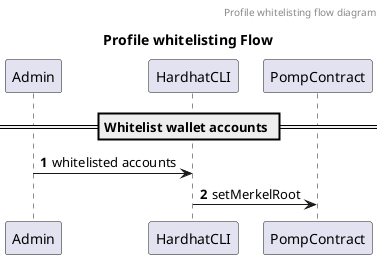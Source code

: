 @startuml
header Profile whitelisting flow diagram
title
Profile whitelisting Flow
end title

autonumber

== Whitelist wallet accounts ==
Admin->HardhatCLI: whitelisted accounts
HardhatCLI->PompContract: setMerkelRoot

@enduml
